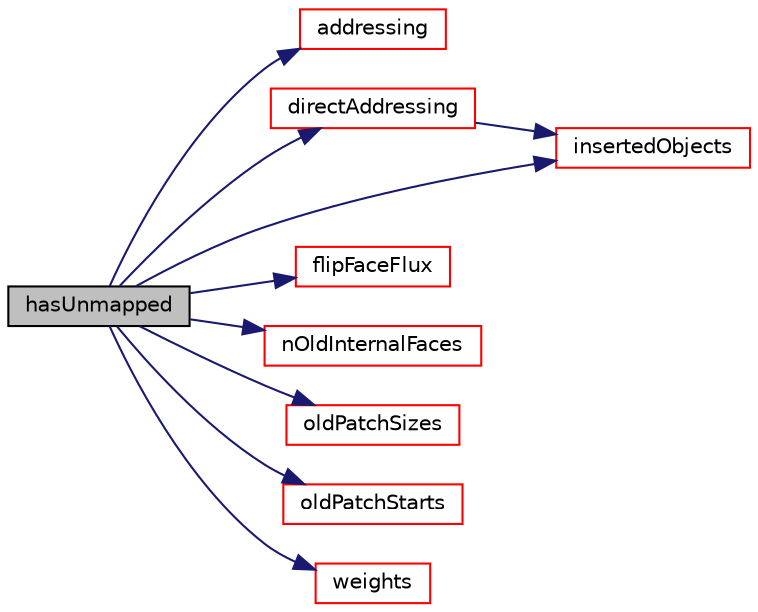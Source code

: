 digraph "hasUnmapped"
{
  bgcolor="transparent";
  edge [fontname="Helvetica",fontsize="10",labelfontname="Helvetica",labelfontsize="10"];
  node [fontname="Helvetica",fontsize="10",shape=record];
  rankdir="LR";
  Node1 [label="hasUnmapped",height=0.2,width=0.4,color="black", fillcolor="grey75", style="filled", fontcolor="black"];
  Node1 -> Node2 [color="midnightblue",fontsize="10",style="solid",fontname="Helvetica"];
  Node2 [label="addressing",height=0.2,width=0.4,color="red",URL="$a00739.html#a7fb5fe54622ffe4d0f2671068a235a62",tooltip="Return interpolated addressing. "];
  Node1 -> Node3 [color="midnightblue",fontsize="10",style="solid",fontname="Helvetica"];
  Node3 [label="directAddressing",height=0.2,width=0.4,color="red",URL="$a00739.html#ac7b376394d9111f02b2b725ba05d6e88",tooltip="Return direct addressing. "];
  Node3 -> Node4 [color="midnightblue",fontsize="10",style="solid",fontname="Helvetica"];
  Node4 [label="insertedObjects",height=0.2,width=0.4,color="red",URL="$a00739.html#a64a0018da75b0d6334d94124d975ad63",tooltip="Are there any inserted faces. "];
  Node1 -> Node5 [color="midnightblue",fontsize="10",style="solid",fontname="Helvetica"];
  Node5 [label="flipFaceFlux",height=0.2,width=0.4,color="red",URL="$a00739.html#a3a2e00b7b530239abe972098b1a69245",tooltip="Return flux flip map. "];
  Node1 -> Node4 [color="midnightblue",fontsize="10",style="solid",fontname="Helvetica"];
  Node1 -> Node6 [color="midnightblue",fontsize="10",style="solid",fontname="Helvetica"];
  Node6 [label="nOldInternalFaces",height=0.2,width=0.4,color="red",URL="$a00739.html#a4e07faab266af1b0d3d93061d78c3047",tooltip="Return number of old internalFaces. "];
  Node1 -> Node7 [color="midnightblue",fontsize="10",style="solid",fontname="Helvetica"];
  Node7 [label="oldPatchSizes",height=0.2,width=0.4,color="red",URL="$a00739.html#a49cb69190e77311206d15bad5e24f306",tooltip="Return old patch sizes. "];
  Node1 -> Node8 [color="midnightblue",fontsize="10",style="solid",fontname="Helvetica"];
  Node8 [label="oldPatchStarts",height=0.2,width=0.4,color="red",URL="$a00739.html#af8d01dac4fce2b0a904f0473e1a64c63",tooltip="Return old patch starts. "];
  Node1 -> Node9 [color="midnightblue",fontsize="10",style="solid",fontname="Helvetica"];
  Node9 [label="weights",height=0.2,width=0.4,color="red",URL="$a00739.html#a4ed5bcfdd03dc700c1c03b60de305e60",tooltip="Return interpolaion weights. "];
}
